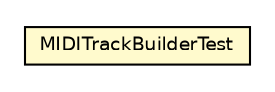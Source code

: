 #!/usr/local/bin/dot
#
# Class diagram 
# Generated by UMLGraph version R5_6-24-gf6e263 (http://www.umlgraph.org/)
#

digraph G {
	edge [fontname="Helvetica",fontsize=10,labelfontname="Helvetica",labelfontsize=10];
	node [fontname="Helvetica",fontsize=10,shape=plaintext];
	nodesep=0.25;
	ranksep=0.5;
	// com.rockhoppertech.music.midi.js.MIDITrackBuilderTest
	c600 [label=<<table title="com.rockhoppertech.music.midi.js.MIDITrackBuilderTest" border="0" cellborder="1" cellspacing="0" cellpadding="2" port="p" bgcolor="lemonChiffon" href="./MIDITrackBuilderTest.html">
		<tr><td><table border="0" cellspacing="0" cellpadding="1">
<tr><td align="center" balign="center"> MIDITrackBuilderTest </td></tr>
		</table></td></tr>
		</table>>, URL="./MIDITrackBuilderTest.html", fontname="Helvetica", fontcolor="black", fontsize=9.0];
}

